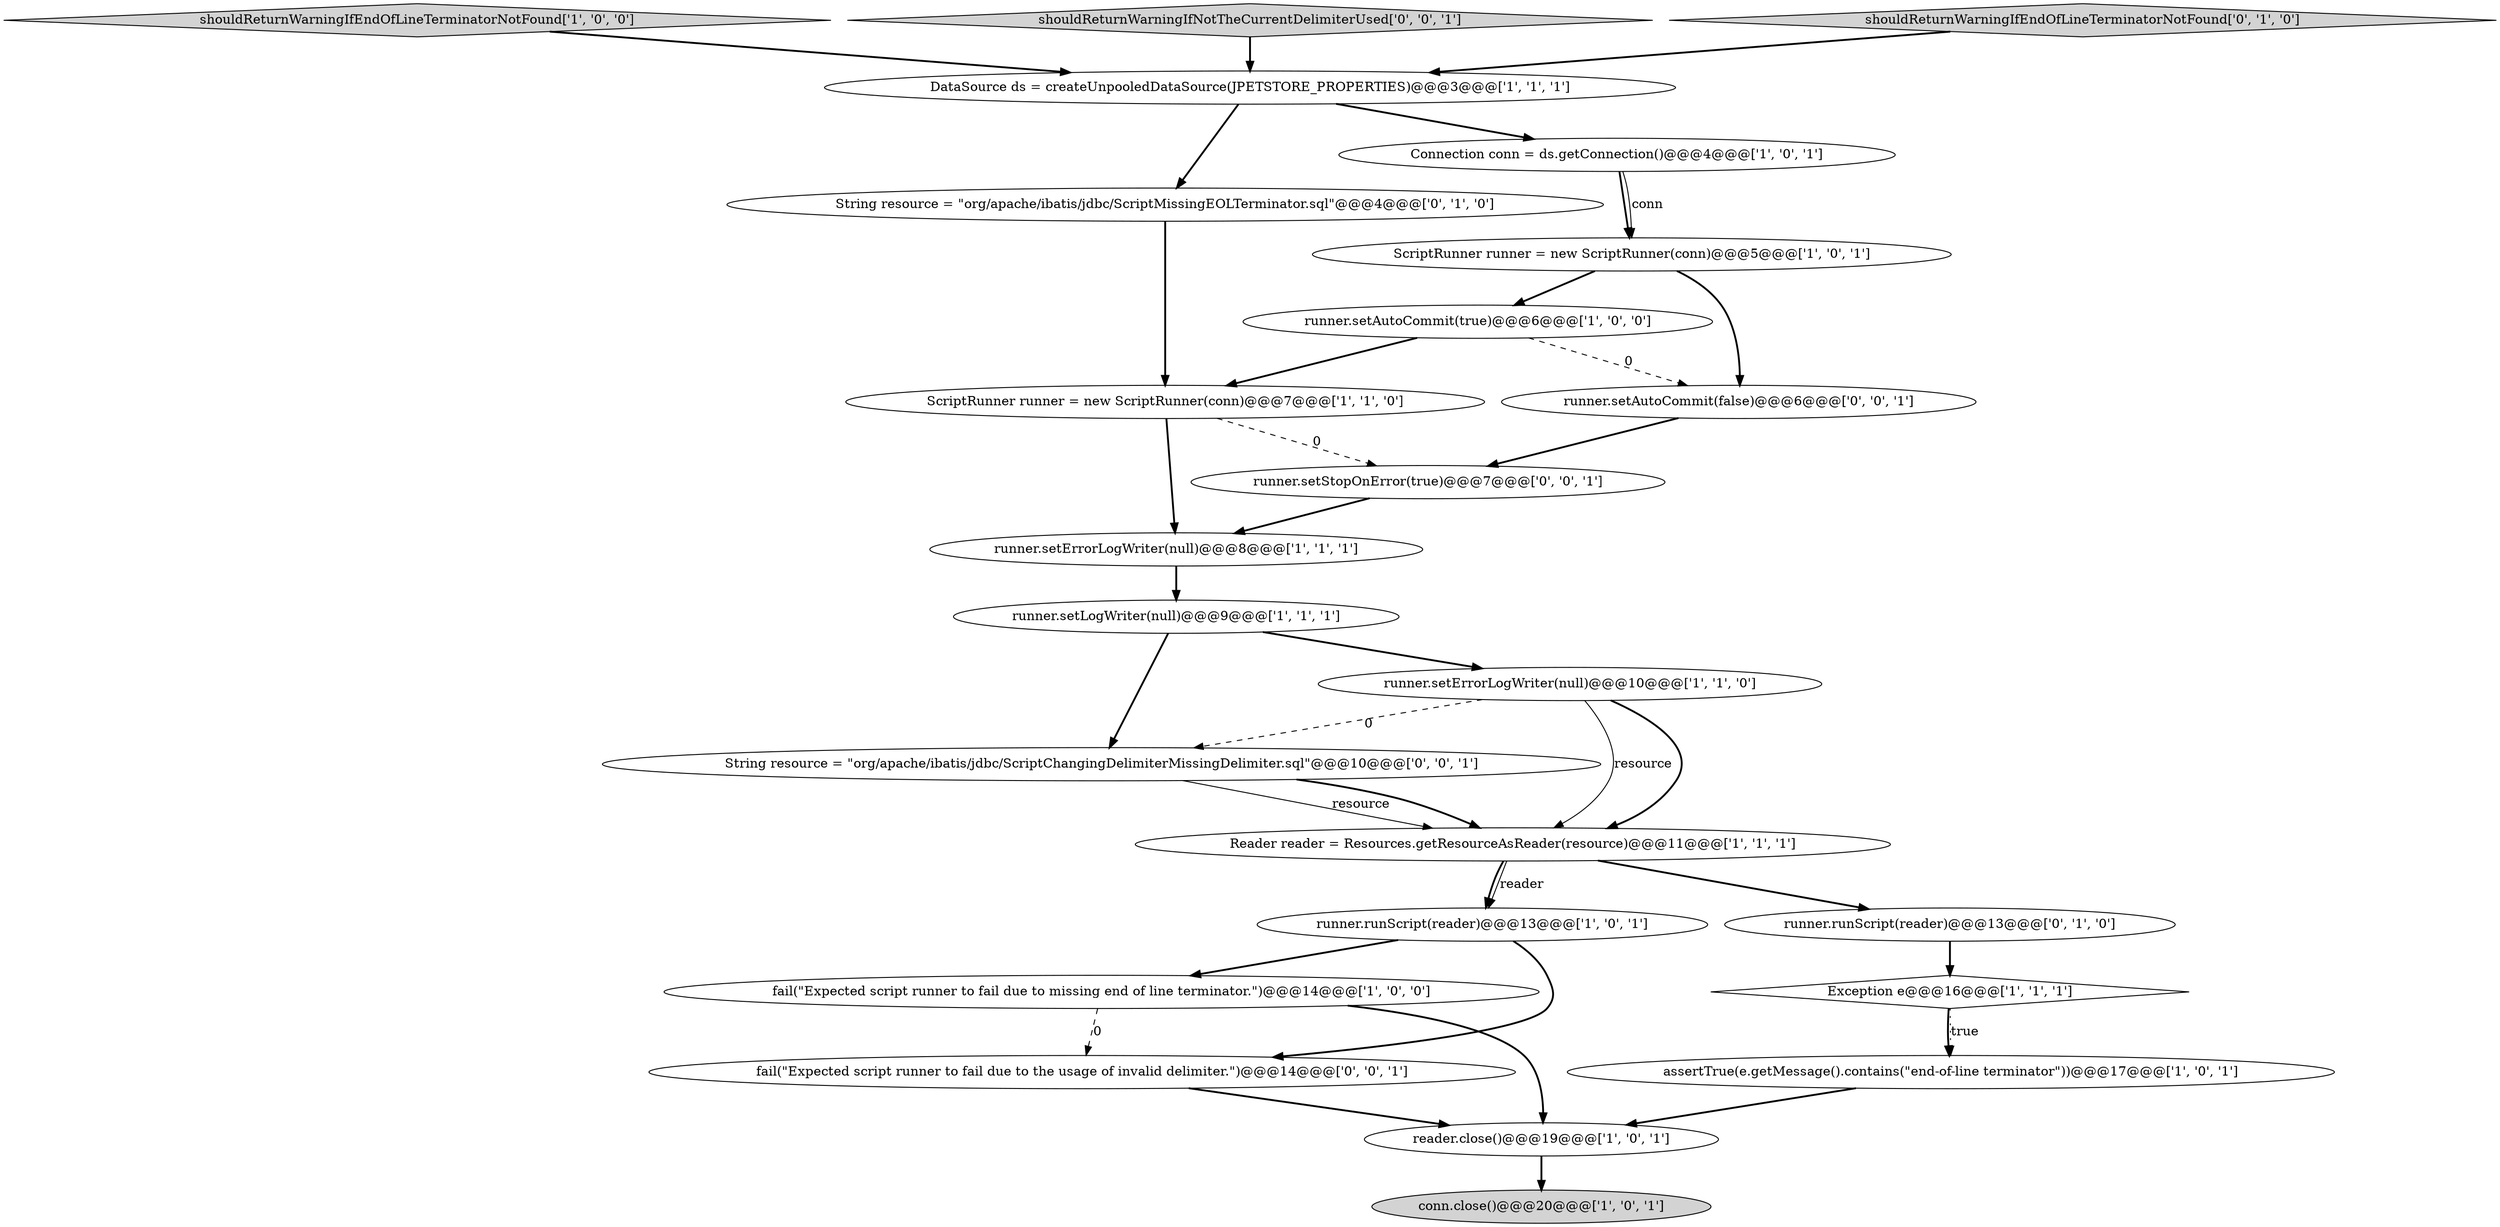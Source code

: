digraph {
10 [style = filled, label = "runner.setErrorLogWriter(null)@@@10@@@['1', '1', '0']", fillcolor = white, shape = ellipse image = "AAA0AAABBB1BBB"];
0 [style = filled, label = "runner.setErrorLogWriter(null)@@@8@@@['1', '1', '1']", fillcolor = white, shape = ellipse image = "AAA0AAABBB1BBB"];
11 [style = filled, label = "runner.runScript(reader)@@@13@@@['1', '0', '1']", fillcolor = white, shape = ellipse image = "AAA0AAABBB1BBB"];
15 [style = filled, label = "runner.setAutoCommit(true)@@@6@@@['1', '0', '0']", fillcolor = white, shape = ellipse image = "AAA0AAABBB1BBB"];
8 [style = filled, label = "DataSource ds = createUnpooledDataSource(JPETSTORE_PROPERTIES)@@@3@@@['1', '1', '1']", fillcolor = white, shape = ellipse image = "AAA0AAABBB1BBB"];
1 [style = filled, label = "fail(\"Expected script runner to fail due to missing end of line terminator.\")@@@14@@@['1', '0', '0']", fillcolor = white, shape = ellipse image = "AAA0AAABBB1BBB"];
9 [style = filled, label = "shouldReturnWarningIfEndOfLineTerminatorNotFound['1', '0', '0']", fillcolor = lightgray, shape = diamond image = "AAA0AAABBB1BBB"];
12 [style = filled, label = "runner.setLogWriter(null)@@@9@@@['1', '1', '1']", fillcolor = white, shape = ellipse image = "AAA0AAABBB1BBB"];
22 [style = filled, label = "shouldReturnWarningIfNotTheCurrentDelimiterUsed['0', '0', '1']", fillcolor = lightgray, shape = diamond image = "AAA0AAABBB3BBB"];
14 [style = filled, label = "reader.close()@@@19@@@['1', '0', '1']", fillcolor = white, shape = ellipse image = "AAA0AAABBB1BBB"];
21 [style = filled, label = "runner.setStopOnError(true)@@@7@@@['0', '0', '1']", fillcolor = white, shape = ellipse image = "AAA0AAABBB3BBB"];
5 [style = filled, label = "ScriptRunner runner = new ScriptRunner(conn)@@@7@@@['1', '1', '0']", fillcolor = white, shape = ellipse image = "AAA0AAABBB1BBB"];
23 [style = filled, label = "fail(\"Expected script runner to fail due to the usage of invalid delimiter.\")@@@14@@@['0', '0', '1']", fillcolor = white, shape = ellipse image = "AAA0AAABBB3BBB"];
3 [style = filled, label = "ScriptRunner runner = new ScriptRunner(conn)@@@5@@@['1', '0', '1']", fillcolor = white, shape = ellipse image = "AAA0AAABBB1BBB"];
2 [style = filled, label = "Exception e@@@16@@@['1', '1', '1']", fillcolor = white, shape = diamond image = "AAA0AAABBB1BBB"];
13 [style = filled, label = "assertTrue(e.getMessage().contains(\"end-of-line terminator\"))@@@17@@@['1', '0', '1']", fillcolor = white, shape = ellipse image = "AAA0AAABBB1BBB"];
18 [style = filled, label = "String resource = \"org/apache/ibatis/jdbc/ScriptMissingEOLTerminator.sql\"@@@4@@@['0', '1', '0']", fillcolor = white, shape = ellipse image = "AAA0AAABBB2BBB"];
19 [style = filled, label = "String resource = \"org/apache/ibatis/jdbc/ScriptChangingDelimiterMissingDelimiter.sql\"@@@10@@@['0', '0', '1']", fillcolor = white, shape = ellipse image = "AAA0AAABBB3BBB"];
17 [style = filled, label = "shouldReturnWarningIfEndOfLineTerminatorNotFound['0', '1', '0']", fillcolor = lightgray, shape = diamond image = "AAA0AAABBB2BBB"];
4 [style = filled, label = "Reader reader = Resources.getResourceAsReader(resource)@@@11@@@['1', '1', '1']", fillcolor = white, shape = ellipse image = "AAA0AAABBB1BBB"];
7 [style = filled, label = "conn.close()@@@20@@@['1', '0', '1']", fillcolor = lightgray, shape = ellipse image = "AAA0AAABBB1BBB"];
20 [style = filled, label = "runner.setAutoCommit(false)@@@6@@@['0', '0', '1']", fillcolor = white, shape = ellipse image = "AAA0AAABBB3BBB"];
16 [style = filled, label = "runner.runScript(reader)@@@13@@@['0', '1', '0']", fillcolor = white, shape = ellipse image = "AAA0AAABBB2BBB"];
6 [style = filled, label = "Connection conn = ds.getConnection()@@@4@@@['1', '0', '1']", fillcolor = white, shape = ellipse image = "AAA0AAABBB1BBB"];
17->8 [style = bold, label=""];
6->3 [style = bold, label=""];
15->20 [style = dashed, label="0"];
21->0 [style = bold, label=""];
11->1 [style = bold, label=""];
8->18 [style = bold, label=""];
10->19 [style = dashed, label="0"];
0->12 [style = bold, label=""];
19->4 [style = solid, label="resource"];
8->6 [style = bold, label=""];
3->15 [style = bold, label=""];
10->4 [style = solid, label="resource"];
16->2 [style = bold, label=""];
9->8 [style = bold, label=""];
6->3 [style = solid, label="conn"];
15->5 [style = bold, label=""];
14->7 [style = bold, label=""];
2->13 [style = bold, label=""];
20->21 [style = bold, label=""];
23->14 [style = bold, label=""];
22->8 [style = bold, label=""];
12->10 [style = bold, label=""];
3->20 [style = bold, label=""];
5->0 [style = bold, label=""];
18->5 [style = bold, label=""];
10->4 [style = bold, label=""];
5->21 [style = dashed, label="0"];
4->11 [style = solid, label="reader"];
1->14 [style = bold, label=""];
19->4 [style = bold, label=""];
12->19 [style = bold, label=""];
4->11 [style = bold, label=""];
11->23 [style = bold, label=""];
13->14 [style = bold, label=""];
1->23 [style = dashed, label="0"];
2->13 [style = dotted, label="true"];
4->16 [style = bold, label=""];
}
